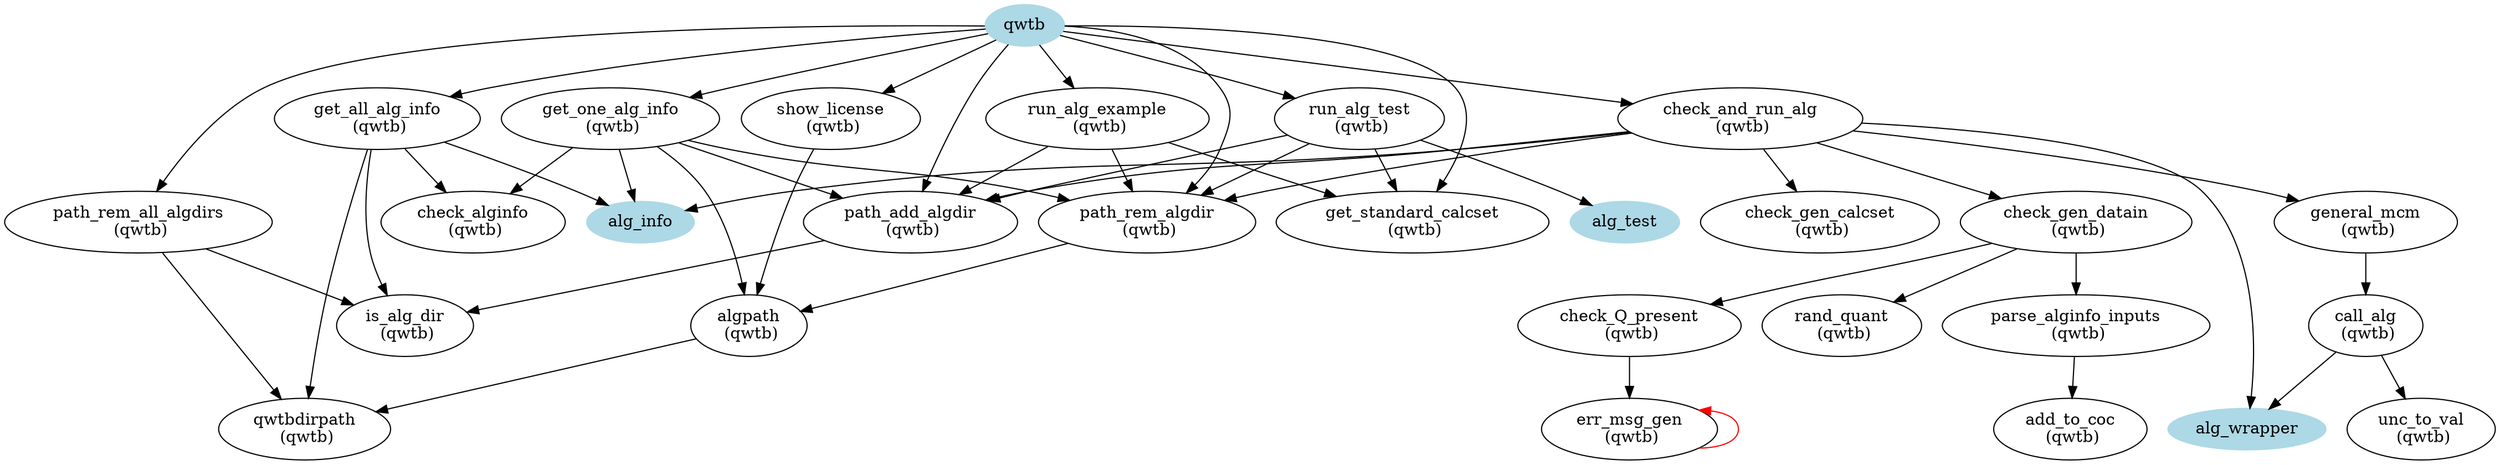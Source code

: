 /* Generated by mDepGen */
digraph dep {
node [shape = oval];
/* start of shape definitions */
"qwtb" [color=lightblue, style=filled];
"alg_info" [color=lightblue, style=filled];
"alg_test" [color=lightblue, style=filled];
"alg_wrapper" [color=lightblue, style=filled];
/* end of shape definitions */
"qwtb" -> "path_rem_all_algdirs\n (qwtb)" ;
"path_rem_all_algdirs\n (qwtb)" -> "qwtbdirpath\n (qwtb)" ;
"path_rem_all_algdirs\n (qwtb)" -> "is_alg_dir\n (qwtb)" ;
"qwtb" -> "get_all_alg_info\n (qwtb)" ;
"get_all_alg_info\n (qwtb)" -> "qwtbdirpath\n (qwtb)" ;
"get_all_alg_info\n (qwtb)" -> "is_alg_dir\n (qwtb)" ;
"get_all_alg_info\n (qwtb)" -> "alg_info" ;
"get_all_alg_info\n (qwtb)" -> "check_alginfo\n (qwtb)" ;
"qwtb" -> "run_alg_test\n (qwtb)" ;
"run_alg_test\n (qwtb)" -> "path_add_algdir\n (qwtb)" ;
"path_add_algdir\n (qwtb)" -> "is_alg_dir\n (qwtb)" ;
"run_alg_test\n (qwtb)" -> "get_standard_calcset\n (qwtb)" ;
"run_alg_test\n (qwtb)" -> "alg_test" ;
"run_alg_test\n (qwtb)" -> "path_rem_algdir\n (qwtb)" ;
"path_rem_algdir\n (qwtb)" -> "algpath\n (qwtb)" ;
"algpath\n (qwtb)" -> "qwtbdirpath\n (qwtb)" ;
"qwtb" -> "run_alg_example\n (qwtb)" ;
"run_alg_example\n (qwtb)" -> "path_add_algdir\n (qwtb)" ;
"run_alg_example\n (qwtb)" -> "get_standard_calcset\n (qwtb)" ;
"run_alg_example\n (qwtb)" -> "path_rem_algdir\n (qwtb)" ;
"qwtb" -> "path_add_algdir\n (qwtb)" ;
"qwtb" -> "path_rem_algdir\n (qwtb)" ;
"qwtb" -> "get_one_alg_info\n (qwtb)" ;
"get_one_alg_info\n (qwtb)" -> "path_add_algdir\n (qwtb)" ;
"get_one_alg_info\n (qwtb)" -> "alg_info" ;
"get_one_alg_info\n (qwtb)" -> "algpath\n (qwtb)" ;
"get_one_alg_info\n (qwtb)" -> "check_alginfo\n (qwtb)" ;
"get_one_alg_info\n (qwtb)" -> "path_rem_algdir\n (qwtb)" ;
"qwtb" -> "show_license\n (qwtb)" ;
"show_license\n (qwtb)" -> "algpath\n (qwtb)" ;
"qwtb" -> "get_standard_calcset\n (qwtb)" ;
"qwtb" -> "check_and_run_alg\n (qwtb)" ;
"check_and_run_alg\n (qwtb)" -> "path_add_algdir\n (qwtb)" ;
"check_and_run_alg\n (qwtb)" -> "alg_info" ;
"check_and_run_alg\n (qwtb)" -> "check_gen_calcset\n (qwtb)" ;
"check_and_run_alg\n (qwtb)" -> "check_gen_datain\n (qwtb)" ;
"check_gen_datain\n (qwtb)" -> "parse_alginfo_inputs\n (qwtb)" ;
"parse_alginfo_inputs\n (qwtb)" -> "add_to_coc\n (qwtb)" ;
"check_gen_datain\n (qwtb)" -> "check_Q_present\n (qwtb)" ;
"check_Q_present\n (qwtb)" -> "err_msg_gen\n (qwtb)" ;
"err_msg_gen\n (qwtb)" -> "err_msg_gen\n (qwtb)"  [color=red dir=back];
"check_gen_datain\n (qwtb)" -> "rand_quant\n (qwtb)" ;
"check_and_run_alg\n (qwtb)" -> "alg_wrapper" ;
"check_and_run_alg\n (qwtb)" -> "general_mcm\n (qwtb)" ;
"general_mcm\n (qwtb)" -> "call_alg\n (qwtb)" ;
"call_alg\n (qwtb)" -> "unc_to_val\n (qwtb)" ;
"call_alg\n (qwtb)" -> "alg_wrapper" ;
"check_and_run_alg\n (qwtb)" -> "path_rem_algdir\n (qwtb)" ;
}